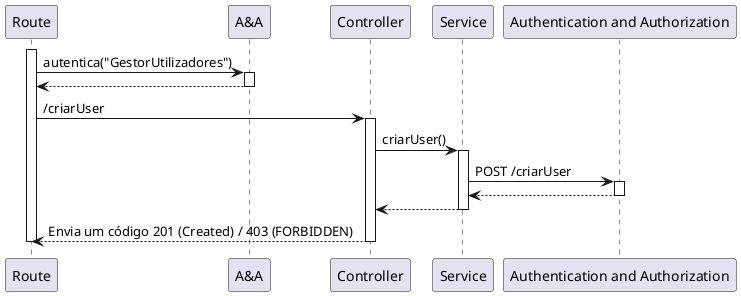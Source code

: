 @startuml vp3


participant Route as route
participant "A&A" as auth
participant Controller as ctrl
participant Service as svc
participant "Authentication and Authorization" as mdgt

activate route
route -> auth : autentica("GestorUtilizadores")
activate auth
auth --> route
deactivate auth
route -> ctrl : /criarUser
activate ctrl
ctrl -> svc : criarUser()
activate svc
svc -> mdgt : POST /criarUser
activate mdgt 
mdgt --> svc
deactivate mdgt
svc --> ctrl
deactivate svc
ctrl --> route : Envia um código 201 (Created) / 403 (FORBIDDEN)
deactivate ctrl
deactivate route



@enduml
